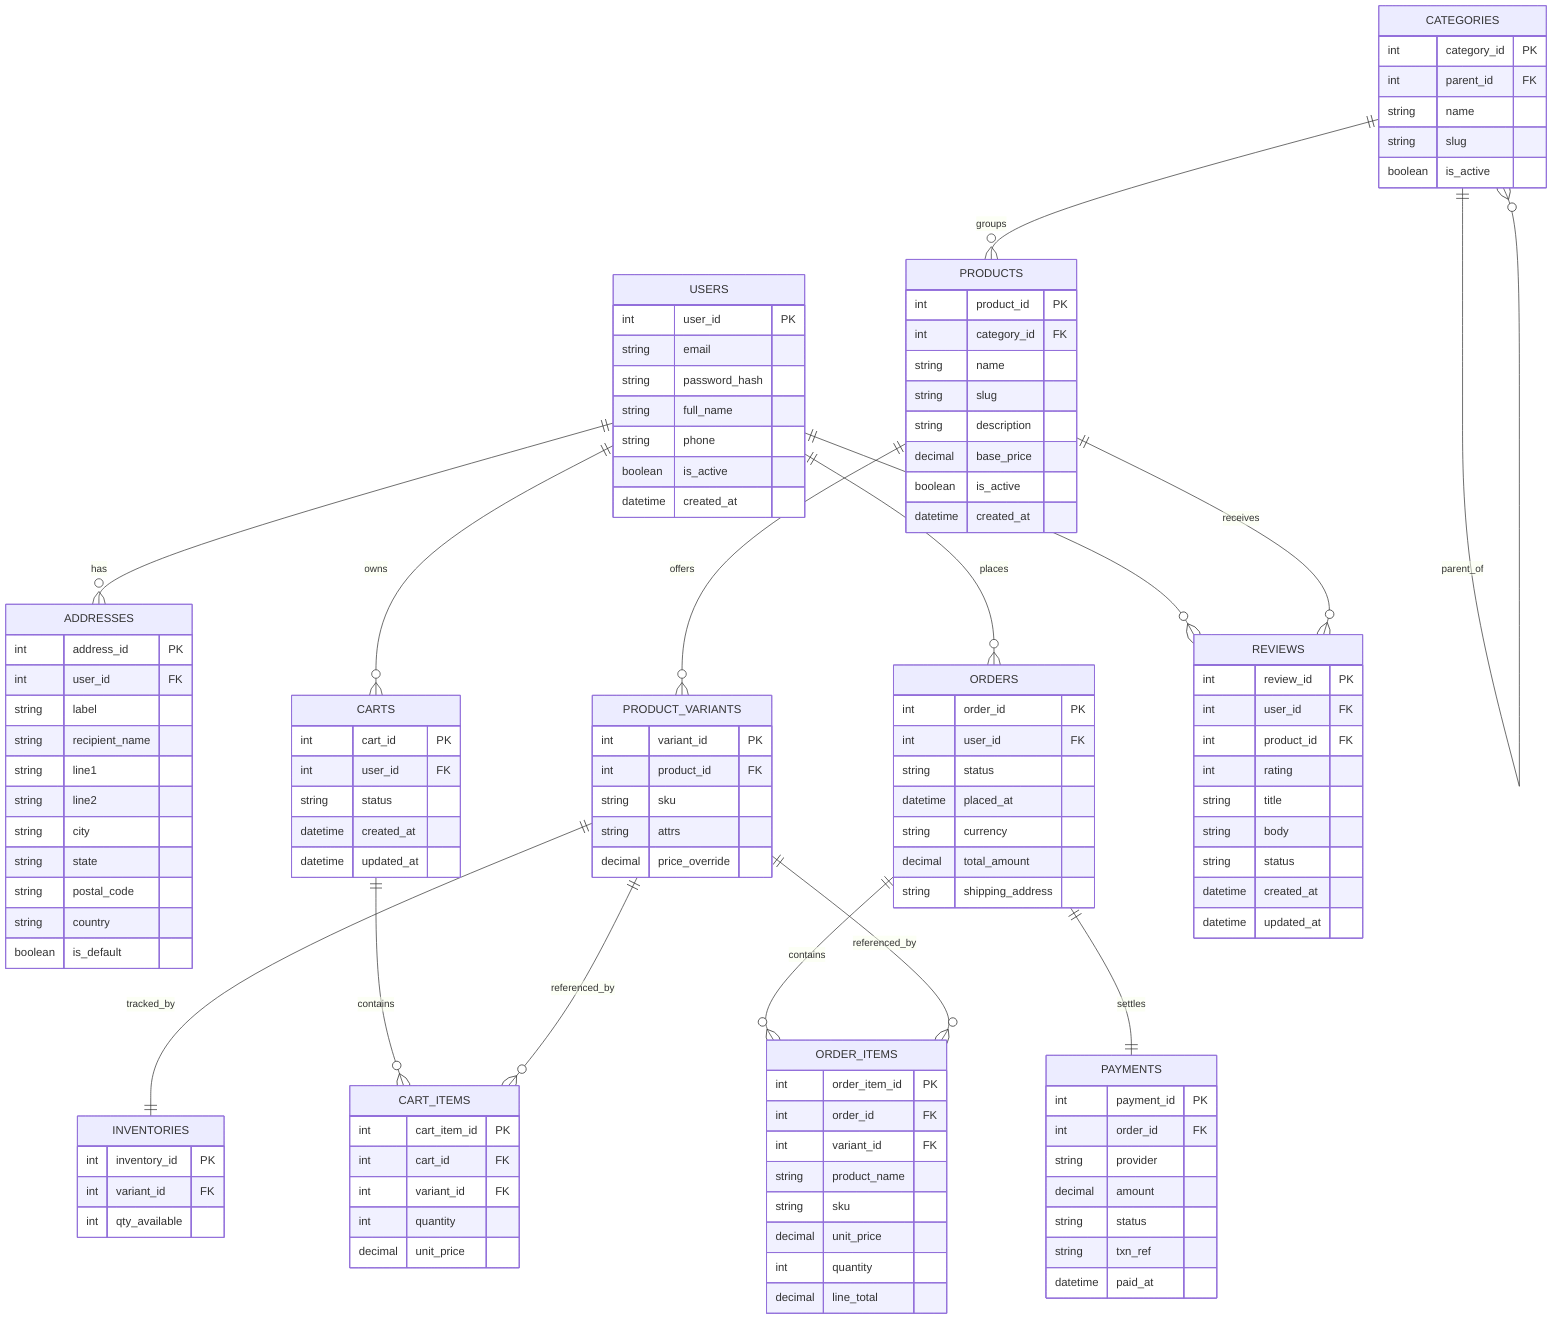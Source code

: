 erDiagram
  %% ByteCart ERD (GitHub-safe)

  USERS ||--o{ ADDRESSES : has
  CATEGORIES ||--o{ CATEGORIES : parent_of
  CATEGORIES ||--o{ PRODUCTS : groups
  PRODUCTS ||--o{ PRODUCT_VARIANTS : offers
  PRODUCT_VARIANTS ||--|| INVENTORIES : tracked_by
  USERS ||--o{ CARTS : owns
  CARTS ||--o{ CART_ITEMS : contains
  PRODUCT_VARIANTS ||--o{ CART_ITEMS : referenced_by
  USERS ||--o{ ORDERS : places
  ORDERS ||--o{ ORDER_ITEMS : contains
  PRODUCT_VARIANTS ||--o{ ORDER_ITEMS : referenced_by
  ORDERS ||--|| PAYMENTS : settles
  USERS ||--o{ REVIEWS : writes
  PRODUCTS ||--o{ REVIEWS : receives

  USERS {
    int user_id PK
    string email
    string password_hash
    string full_name
    string phone
    boolean is_active
    datetime created_at
  }

  ADDRESSES {
    int address_id PK
    int user_id FK
    string label
    string recipient_name
    string line1
    string line2
    string city
    string state
    string postal_code
    string country
    boolean is_default
  }

  CATEGORIES {
    int category_id PK
    int parent_id FK
    string name
    string slug
    boolean is_active
  }

  PRODUCTS {
    int product_id PK
    int category_id FK
    string name
    string slug
    string description
    decimal base_price
    boolean is_active
    datetime created_at
  }

  PRODUCT_VARIANTS {
    int variant_id PK
    int product_id FK
    string sku
    string attrs
    decimal price_override
  }

  INVENTORIES {
    int inventory_id PK
    int variant_id FK
    int qty_available
  }

  CARTS {
    int cart_id PK
    int user_id FK
    string status
    datetime created_at
    datetime updated_at
  }

  CART_ITEMS {
    int cart_item_id PK
    int cart_id FK
    int variant_id FK
    int quantity
    decimal unit_price
  }

  ORDERS {
    int order_id PK
    int user_id FK
    string status
    datetime placed_at
    string currency
    decimal total_amount
    string shipping_address
  }

  ORDER_ITEMS {
    int order_item_id PK
    int order_id FK
    int variant_id FK
    string product_name
    string sku
    decimal unit_price
    int quantity
    decimal line_total
  }

  PAYMENTS {
    int payment_id PK
    int order_id FK
    string provider
    decimal amount
    string status
    string txn_ref
    datetime paid_at
  }

  REVIEWS {
    int review_id PK
    int user_id FK
    int product_id FK
    int rating
    string title
    string body
    string status
    datetime created_at
    datetime updated_at
  }